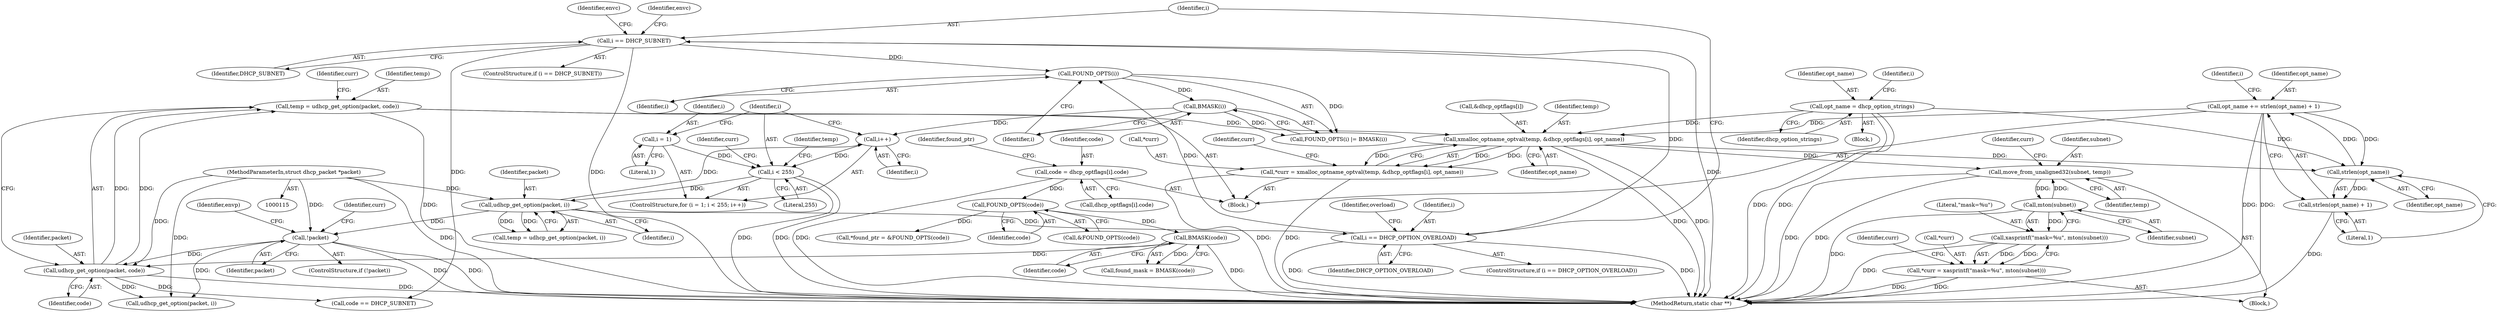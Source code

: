 digraph "0_busybox_74d9f1ba37010face4bd1449df4d60dd84450b06_0@pointer" {
"1000381" [label="(Call,opt_name += strlen(opt_name) + 1)"];
"1000384" [label="(Call,strlen(opt_name))"];
"1000301" [label="(Call,opt_name = dhcp_option_strings)"];
"1000381" [label="(Call,opt_name += strlen(opt_name) + 1)"];
"1000349" [label="(Call,xmalloc_optname_optval(temp, &dhcp_optflags[i], opt_name))"];
"1000341" [label="(Call,temp = udhcp_get_option(packet, code))"];
"1000343" [label="(Call,udhcp_get_option(packet, code))"];
"1000204" [label="(Call,!packet)"];
"1000152" [label="(Call,udhcp_get_option(packet, i))"];
"1000116" [label="(MethodParameterIn,struct dhcp_packet *packet)"];
"1000144" [label="(Call,i < 255)"];
"1000141" [label="(Call,i = 1)"];
"1000147" [label="(Call,i++)"];
"1000178" [label="(Call,BMASK(i))"];
"1000176" [label="(Call,FOUND_OPTS(i))"];
"1000168" [label="(Call,i == DHCP_SUBNET)"];
"1000159" [label="(Call,i == DHCP_OPTION_OVERLOAD)"];
"1000328" [label="(Call,BMASK(code))"];
"1000323" [label="(Call,FOUND_OPTS(code))"];
"1000312" [label="(Call,code = dhcp_optflags[i].code)"];
"1000346" [label="(Call,*curr = xmalloc_optname_optval(temp, &dhcp_optflags[i], opt_name))"];
"1000366" [label="(Call,move_from_unaligned32(subnet, temp))"];
"1000374" [label="(Call,mton(subnet))"];
"1000372" [label="(Call,xasprintf(\"mask=%u\", mton(subnet)))"];
"1000369" [label="(Call,*curr = xasprintf(\"mask=%u\", mton(subnet)))"];
"1000383" [label="(Call,strlen(opt_name) + 1)"];
"1000321" [label="(Identifier,found_ptr)"];
"1000312" [label="(Call,code = dhcp_optflags[i].code)"];
"1000116" [label="(MethodParameterIn,struct dhcp_packet *packet)"];
"1000364" [label="(Block,)"];
"1000303" [label="(Identifier,dhcp_option_strings)"];
"1000373" [label="(Literal,\"mask=%u\")"];
"1000381" [label="(Call,opt_name += strlen(opt_name) + 1)"];
"1000371" [label="(Identifier,curr)"];
"1000205" [label="(Identifier,packet)"];
"1000347" [label="(Call,*curr)"];
"1000310" [label="(Block,)"];
"1000369" [label="(Call,*curr = xasprintf(\"mask=%u\", mton(subnet)))"];
"1000302" [label="(Identifier,opt_name)"];
"1000341" [label="(Call,temp = udhcp_get_option(packet, code))"];
"1000140" [label="(ControlStructure,for (i = 1; i < 255; i++))"];
"1000328" [label="(Call,BMASK(code))"];
"1000350" [label="(Identifier,temp)"];
"1000172" [label="(Identifier,envc)"];
"1000143" [label="(Literal,1)"];
"1000355" [label="(Identifier,opt_name)"];
"1000314" [label="(Call,dhcp_optflags[i].code)"];
"1000374" [label="(Call,mton(subnet))"];
"1000368" [label="(Identifier,temp)"];
"1000375" [label="(Identifier,subnet)"];
"1000323" [label="(Call,FOUND_OPTS(code))"];
"1000151" [label="(Identifier,temp)"];
"1000388" [label="(Identifier,i)"];
"1000359" [label="(Identifier,curr)"];
"1000320" [label="(Call,*found_ptr = &FOUND_OPTS(code))"];
"1000382" [label="(Identifier,opt_name)"];
"1000343" [label="(Call,udhcp_get_option(packet, code))"];
"1000348" [label="(Identifier,curr)"];
"1000384" [label="(Call,strlen(opt_name))"];
"1000324" [label="(Identifier,code)"];
"1000181" [label="(Identifier,curr)"];
"1000322" [label="(Call,&FOUND_OPTS(code))"];
"1000117" [label="(Block,)"];
"1000370" [label="(Call,*curr)"];
"1000204" [label="(Call,!packet)"];
"1000146" [label="(Literal,255)"];
"1000361" [label="(Call,code == DHCP_SUBNET)"];
"1000366" [label="(Call,move_from_unaligned32(subnet, temp))"];
"1000163" [label="(Identifier,overload)"];
"1000342" [label="(Identifier,temp)"];
"1000147" [label="(Call,i++)"];
"1000177" [label="(Identifier,i)"];
"1000168" [label="(Call,i == DHCP_SUBNET)"];
"1000349" [label="(Call,xmalloc_optname_optval(temp, &dhcp_optflags[i], opt_name))"];
"1000170" [label="(Identifier,DHCP_SUBNET)"];
"1000301" [label="(Call,opt_name = dhcp_option_strings)"];
"1000174" [label="(Identifier,envc)"];
"1000158" [label="(ControlStructure,if (i == DHCP_OPTION_OVERLOAD))"];
"1000144" [label="(Call,i < 255)"];
"1000178" [label="(Call,BMASK(i))"];
"1000346" [label="(Call,*curr = xmalloc_optname_optval(temp, &dhcp_optflags[i], opt_name))"];
"1000142" [label="(Identifier,i)"];
"1000379" [label="(Identifier,curr)"];
"1000329" [label="(Identifier,code)"];
"1000169" [label="(Identifier,i)"];
"1000470" [label="(MethodReturn,static char **)"];
"1000176" [label="(Call,FOUND_OPTS(i))"];
"1000203" [label="(ControlStructure,if (!packet))"];
"1000210" [label="(Identifier,curr)"];
"1000161" [label="(Identifier,DHCP_OPTION_OVERLOAD)"];
"1000150" [label="(Call,temp = udhcp_get_option(packet, i))"];
"1000305" [label="(Identifier,i)"];
"1000167" [label="(ControlStructure,if (i == DHCP_SUBNET))"];
"1000145" [label="(Identifier,i)"];
"1000153" [label="(Identifier,packet)"];
"1000313" [label="(Identifier,code)"];
"1000383" [label="(Call,strlen(opt_name) + 1)"];
"1000326" [label="(Call,found_mask = BMASK(code))"];
"1000385" [label="(Identifier,opt_name)"];
"1000148" [label="(Identifier,i)"];
"1000159" [label="(Call,i == DHCP_OPTION_OVERLOAD)"];
"1000367" [label="(Identifier,subnet)"];
"1000345" [label="(Identifier,code)"];
"1000207" [label="(Identifier,envp)"];
"1000344" [label="(Identifier,packet)"];
"1000420" [label="(Call,udhcp_get_option(packet, i))"];
"1000152" [label="(Call,udhcp_get_option(packet, i))"];
"1000141" [label="(Call,i = 1)"];
"1000386" [label="(Literal,1)"];
"1000179" [label="(Identifier,i)"];
"1000160" [label="(Identifier,i)"];
"1000175" [label="(Call,FOUND_OPTS(i) |= BMASK(i))"];
"1000372" [label="(Call,xasprintf(\"mask=%u\", mton(subnet)))"];
"1000154" [label="(Identifier,i)"];
"1000351" [label="(Call,&dhcp_optflags[i])"];
"1000381" -> "1000310"  [label="AST: "];
"1000381" -> "1000383"  [label="CFG: "];
"1000382" -> "1000381"  [label="AST: "];
"1000383" -> "1000381"  [label="AST: "];
"1000388" -> "1000381"  [label="CFG: "];
"1000381" -> "1000470"  [label="DDG: "];
"1000381" -> "1000470"  [label="DDG: "];
"1000381" -> "1000349"  [label="DDG: "];
"1000384" -> "1000381"  [label="DDG: "];
"1000381" -> "1000384"  [label="DDG: "];
"1000384" -> "1000383"  [label="AST: "];
"1000384" -> "1000385"  [label="CFG: "];
"1000385" -> "1000384"  [label="AST: "];
"1000386" -> "1000384"  [label="CFG: "];
"1000384" -> "1000383"  [label="DDG: "];
"1000301" -> "1000384"  [label="DDG: "];
"1000349" -> "1000384"  [label="DDG: "];
"1000301" -> "1000117"  [label="AST: "];
"1000301" -> "1000303"  [label="CFG: "];
"1000302" -> "1000301"  [label="AST: "];
"1000303" -> "1000301"  [label="AST: "];
"1000305" -> "1000301"  [label="CFG: "];
"1000301" -> "1000470"  [label="DDG: "];
"1000301" -> "1000470"  [label="DDG: "];
"1000301" -> "1000349"  [label="DDG: "];
"1000349" -> "1000346"  [label="AST: "];
"1000349" -> "1000355"  [label="CFG: "];
"1000350" -> "1000349"  [label="AST: "];
"1000351" -> "1000349"  [label="AST: "];
"1000355" -> "1000349"  [label="AST: "];
"1000346" -> "1000349"  [label="CFG: "];
"1000349" -> "1000470"  [label="DDG: "];
"1000349" -> "1000470"  [label="DDG: "];
"1000349" -> "1000346"  [label="DDG: "];
"1000349" -> "1000346"  [label="DDG: "];
"1000349" -> "1000346"  [label="DDG: "];
"1000341" -> "1000349"  [label="DDG: "];
"1000349" -> "1000366"  [label="DDG: "];
"1000341" -> "1000310"  [label="AST: "];
"1000341" -> "1000343"  [label="CFG: "];
"1000342" -> "1000341"  [label="AST: "];
"1000343" -> "1000341"  [label="AST: "];
"1000348" -> "1000341"  [label="CFG: "];
"1000341" -> "1000470"  [label="DDG: "];
"1000343" -> "1000341"  [label="DDG: "];
"1000343" -> "1000341"  [label="DDG: "];
"1000343" -> "1000345"  [label="CFG: "];
"1000344" -> "1000343"  [label="AST: "];
"1000345" -> "1000343"  [label="AST: "];
"1000343" -> "1000470"  [label="DDG: "];
"1000204" -> "1000343"  [label="DDG: "];
"1000116" -> "1000343"  [label="DDG: "];
"1000328" -> "1000343"  [label="DDG: "];
"1000343" -> "1000361"  [label="DDG: "];
"1000343" -> "1000420"  [label="DDG: "];
"1000204" -> "1000203"  [label="AST: "];
"1000204" -> "1000205"  [label="CFG: "];
"1000205" -> "1000204"  [label="AST: "];
"1000207" -> "1000204"  [label="CFG: "];
"1000210" -> "1000204"  [label="CFG: "];
"1000204" -> "1000470"  [label="DDG: "];
"1000204" -> "1000470"  [label="DDG: "];
"1000152" -> "1000204"  [label="DDG: "];
"1000116" -> "1000204"  [label="DDG: "];
"1000204" -> "1000420"  [label="DDG: "];
"1000152" -> "1000150"  [label="AST: "];
"1000152" -> "1000154"  [label="CFG: "];
"1000153" -> "1000152"  [label="AST: "];
"1000154" -> "1000152"  [label="AST: "];
"1000150" -> "1000152"  [label="CFG: "];
"1000152" -> "1000147"  [label="DDG: "];
"1000152" -> "1000150"  [label="DDG: "];
"1000152" -> "1000150"  [label="DDG: "];
"1000116" -> "1000152"  [label="DDG: "];
"1000144" -> "1000152"  [label="DDG: "];
"1000152" -> "1000159"  [label="DDG: "];
"1000116" -> "1000115"  [label="AST: "];
"1000116" -> "1000470"  [label="DDG: "];
"1000116" -> "1000420"  [label="DDG: "];
"1000144" -> "1000140"  [label="AST: "];
"1000144" -> "1000146"  [label="CFG: "];
"1000145" -> "1000144"  [label="AST: "];
"1000146" -> "1000144"  [label="AST: "];
"1000151" -> "1000144"  [label="CFG: "];
"1000181" -> "1000144"  [label="CFG: "];
"1000144" -> "1000470"  [label="DDG: "];
"1000144" -> "1000470"  [label="DDG: "];
"1000141" -> "1000144"  [label="DDG: "];
"1000147" -> "1000144"  [label="DDG: "];
"1000141" -> "1000140"  [label="AST: "];
"1000141" -> "1000143"  [label="CFG: "];
"1000142" -> "1000141"  [label="AST: "];
"1000143" -> "1000141"  [label="AST: "];
"1000145" -> "1000141"  [label="CFG: "];
"1000147" -> "1000140"  [label="AST: "];
"1000147" -> "1000148"  [label="CFG: "];
"1000148" -> "1000147"  [label="AST: "];
"1000145" -> "1000147"  [label="CFG: "];
"1000178" -> "1000147"  [label="DDG: "];
"1000178" -> "1000175"  [label="AST: "];
"1000178" -> "1000179"  [label="CFG: "];
"1000179" -> "1000178"  [label="AST: "];
"1000175" -> "1000178"  [label="CFG: "];
"1000178" -> "1000175"  [label="DDG: "];
"1000176" -> "1000178"  [label="DDG: "];
"1000176" -> "1000175"  [label="AST: "];
"1000176" -> "1000177"  [label="CFG: "];
"1000177" -> "1000176"  [label="AST: "];
"1000179" -> "1000176"  [label="CFG: "];
"1000176" -> "1000175"  [label="DDG: "];
"1000168" -> "1000176"  [label="DDG: "];
"1000159" -> "1000176"  [label="DDG: "];
"1000168" -> "1000167"  [label="AST: "];
"1000168" -> "1000170"  [label="CFG: "];
"1000169" -> "1000168"  [label="AST: "];
"1000170" -> "1000168"  [label="AST: "];
"1000172" -> "1000168"  [label="CFG: "];
"1000174" -> "1000168"  [label="CFG: "];
"1000168" -> "1000470"  [label="DDG: "];
"1000168" -> "1000470"  [label="DDG: "];
"1000159" -> "1000168"  [label="DDG: "];
"1000168" -> "1000361"  [label="DDG: "];
"1000159" -> "1000158"  [label="AST: "];
"1000159" -> "1000161"  [label="CFG: "];
"1000160" -> "1000159"  [label="AST: "];
"1000161" -> "1000159"  [label="AST: "];
"1000163" -> "1000159"  [label="CFG: "];
"1000169" -> "1000159"  [label="CFG: "];
"1000159" -> "1000470"  [label="DDG: "];
"1000159" -> "1000470"  [label="DDG: "];
"1000328" -> "1000326"  [label="AST: "];
"1000328" -> "1000329"  [label="CFG: "];
"1000329" -> "1000328"  [label="AST: "];
"1000326" -> "1000328"  [label="CFG: "];
"1000328" -> "1000470"  [label="DDG: "];
"1000328" -> "1000326"  [label="DDG: "];
"1000323" -> "1000328"  [label="DDG: "];
"1000323" -> "1000322"  [label="AST: "];
"1000323" -> "1000324"  [label="CFG: "];
"1000324" -> "1000323"  [label="AST: "];
"1000322" -> "1000323"  [label="CFG: "];
"1000323" -> "1000320"  [label="DDG: "];
"1000312" -> "1000323"  [label="DDG: "];
"1000312" -> "1000310"  [label="AST: "];
"1000312" -> "1000314"  [label="CFG: "];
"1000313" -> "1000312"  [label="AST: "];
"1000314" -> "1000312"  [label="AST: "];
"1000321" -> "1000312"  [label="CFG: "];
"1000312" -> "1000470"  [label="DDG: "];
"1000346" -> "1000310"  [label="AST: "];
"1000347" -> "1000346"  [label="AST: "];
"1000359" -> "1000346"  [label="CFG: "];
"1000346" -> "1000470"  [label="DDG: "];
"1000346" -> "1000470"  [label="DDG: "];
"1000366" -> "1000364"  [label="AST: "];
"1000366" -> "1000368"  [label="CFG: "];
"1000367" -> "1000366"  [label="AST: "];
"1000368" -> "1000366"  [label="AST: "];
"1000371" -> "1000366"  [label="CFG: "];
"1000366" -> "1000470"  [label="DDG: "];
"1000366" -> "1000470"  [label="DDG: "];
"1000374" -> "1000366"  [label="DDG: "];
"1000366" -> "1000374"  [label="DDG: "];
"1000374" -> "1000372"  [label="AST: "];
"1000374" -> "1000375"  [label="CFG: "];
"1000375" -> "1000374"  [label="AST: "];
"1000372" -> "1000374"  [label="CFG: "];
"1000374" -> "1000470"  [label="DDG: "];
"1000374" -> "1000372"  [label="DDG: "];
"1000372" -> "1000369"  [label="AST: "];
"1000373" -> "1000372"  [label="AST: "];
"1000369" -> "1000372"  [label="CFG: "];
"1000372" -> "1000470"  [label="DDG: "];
"1000372" -> "1000369"  [label="DDG: "];
"1000372" -> "1000369"  [label="DDG: "];
"1000369" -> "1000364"  [label="AST: "];
"1000370" -> "1000369"  [label="AST: "];
"1000379" -> "1000369"  [label="CFG: "];
"1000369" -> "1000470"  [label="DDG: "];
"1000369" -> "1000470"  [label="DDG: "];
"1000383" -> "1000386"  [label="CFG: "];
"1000386" -> "1000383"  [label="AST: "];
"1000383" -> "1000470"  [label="DDG: "];
}
